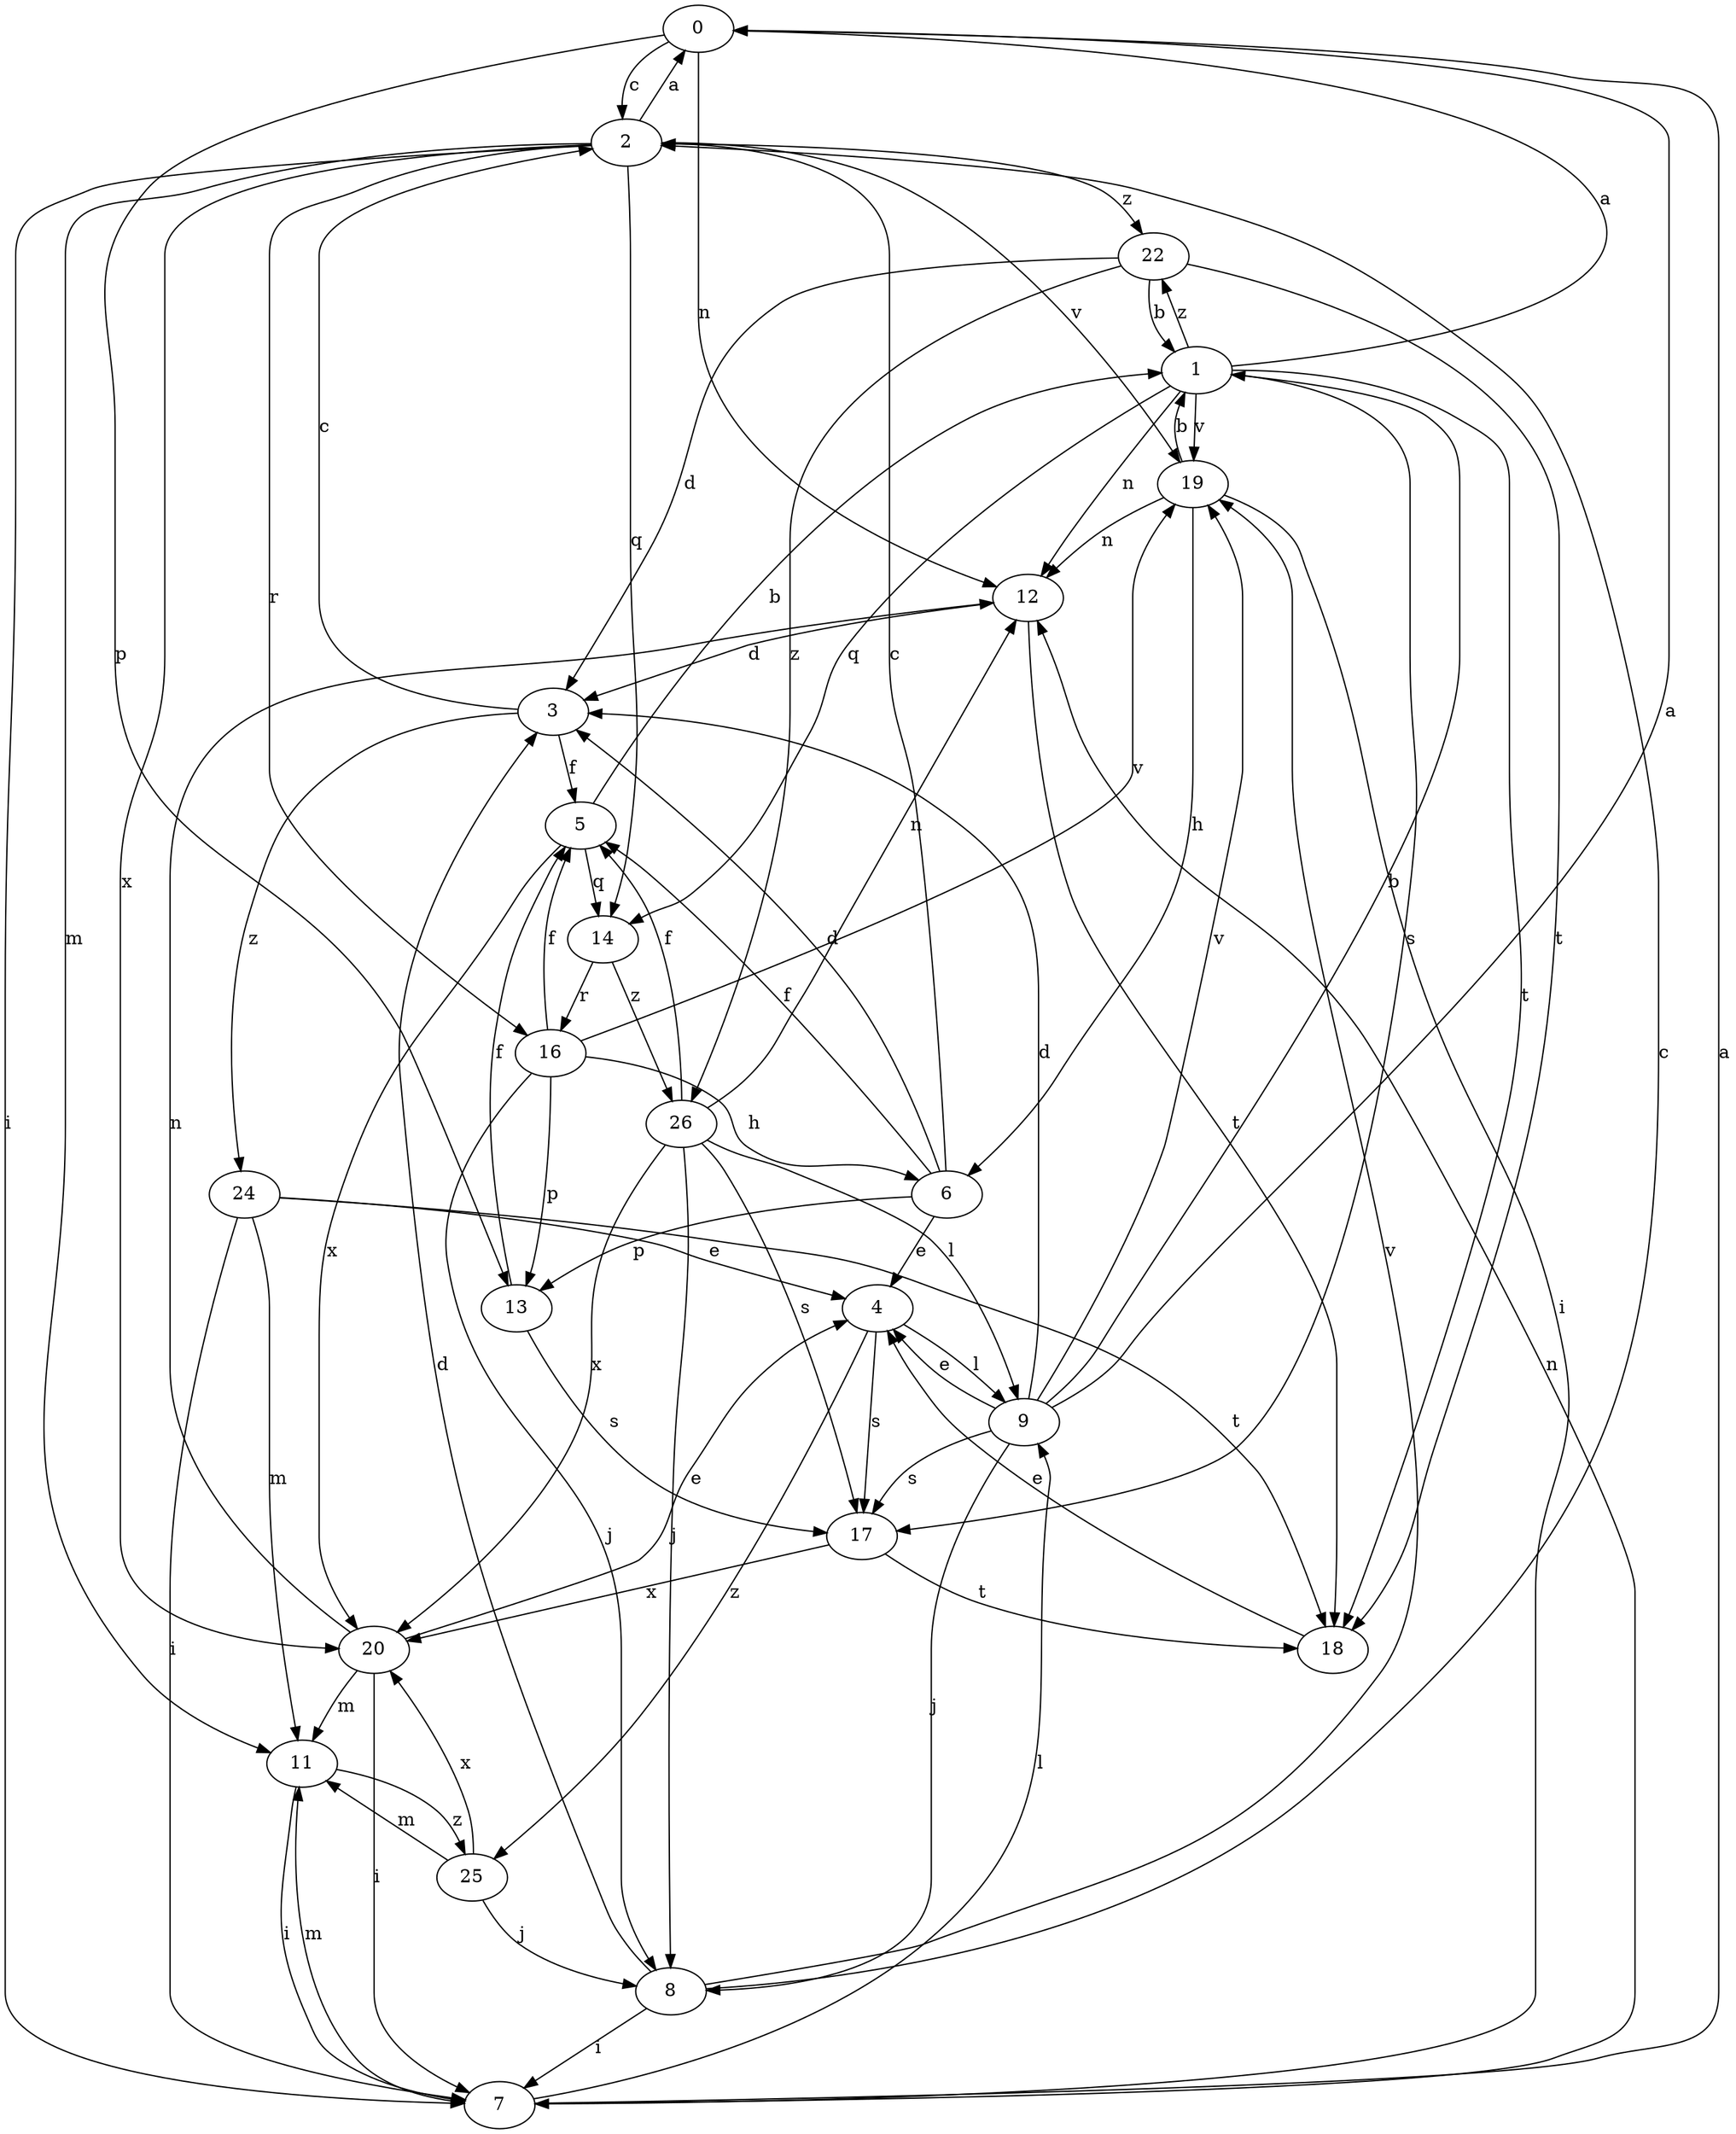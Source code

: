 strict digraph  {
0;
1;
2;
3;
4;
5;
6;
7;
8;
9;
11;
12;
13;
14;
16;
17;
18;
19;
20;
22;
24;
25;
26;
0 -> 2  [label=c];
0 -> 12  [label=n];
0 -> 13  [label=p];
1 -> 0  [label=a];
1 -> 12  [label=n];
1 -> 14  [label=q];
1 -> 17  [label=s];
1 -> 18  [label=t];
1 -> 19  [label=v];
1 -> 22  [label=z];
2 -> 0  [label=a];
2 -> 7  [label=i];
2 -> 11  [label=m];
2 -> 14  [label=q];
2 -> 16  [label=r];
2 -> 19  [label=v];
2 -> 20  [label=x];
2 -> 22  [label=z];
3 -> 2  [label=c];
3 -> 5  [label=f];
3 -> 24  [label=z];
4 -> 9  [label=l];
4 -> 17  [label=s];
4 -> 25  [label=z];
5 -> 1  [label=b];
5 -> 14  [label=q];
5 -> 20  [label=x];
6 -> 2  [label=c];
6 -> 3  [label=d];
6 -> 4  [label=e];
6 -> 5  [label=f];
6 -> 13  [label=p];
7 -> 0  [label=a];
7 -> 9  [label=l];
7 -> 11  [label=m];
7 -> 12  [label=n];
8 -> 2  [label=c];
8 -> 3  [label=d];
8 -> 7  [label=i];
8 -> 19  [label=v];
9 -> 0  [label=a];
9 -> 1  [label=b];
9 -> 3  [label=d];
9 -> 4  [label=e];
9 -> 8  [label=j];
9 -> 17  [label=s];
9 -> 19  [label=v];
11 -> 7  [label=i];
11 -> 25  [label=z];
12 -> 3  [label=d];
12 -> 18  [label=t];
13 -> 5  [label=f];
13 -> 17  [label=s];
14 -> 16  [label=r];
14 -> 26  [label=z];
16 -> 5  [label=f];
16 -> 6  [label=h];
16 -> 8  [label=j];
16 -> 13  [label=p];
16 -> 19  [label=v];
17 -> 18  [label=t];
17 -> 20  [label=x];
18 -> 4  [label=e];
19 -> 1  [label=b];
19 -> 6  [label=h];
19 -> 7  [label=i];
19 -> 12  [label=n];
20 -> 4  [label=e];
20 -> 7  [label=i];
20 -> 11  [label=m];
20 -> 12  [label=n];
22 -> 1  [label=b];
22 -> 3  [label=d];
22 -> 18  [label=t];
22 -> 26  [label=z];
24 -> 4  [label=e];
24 -> 7  [label=i];
24 -> 11  [label=m];
24 -> 18  [label=t];
25 -> 8  [label=j];
25 -> 11  [label=m];
25 -> 20  [label=x];
26 -> 5  [label=f];
26 -> 8  [label=j];
26 -> 9  [label=l];
26 -> 12  [label=n];
26 -> 17  [label=s];
26 -> 20  [label=x];
}
